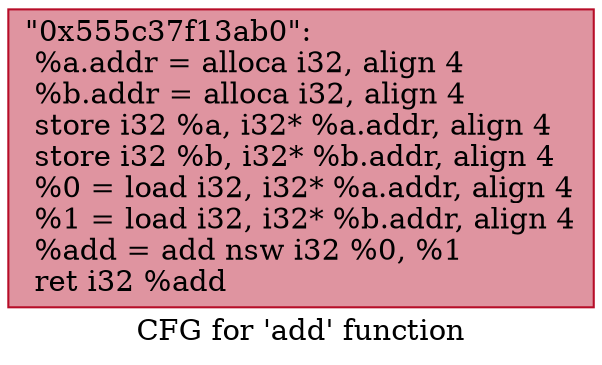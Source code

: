 digraph "CFG for 'add' function" {
	label="CFG for 'add' function";

	Node0x555c37f13ab0 [shape=record,color="#b70d28ff", style=filled, fillcolor="#b70d2870",label="{\"0x555c37f13ab0\":\l  %a.addr = alloca i32, align 4\l  %b.addr = alloca i32, align 4\l  store i32 %a, i32* %a.addr, align 4\l  store i32 %b, i32* %b.addr, align 4\l  %0 = load i32, i32* %a.addr, align 4\l  %1 = load i32, i32* %b.addr, align 4\l  %add = add nsw i32 %0, %1\l  ret i32 %add\l}"];
}

